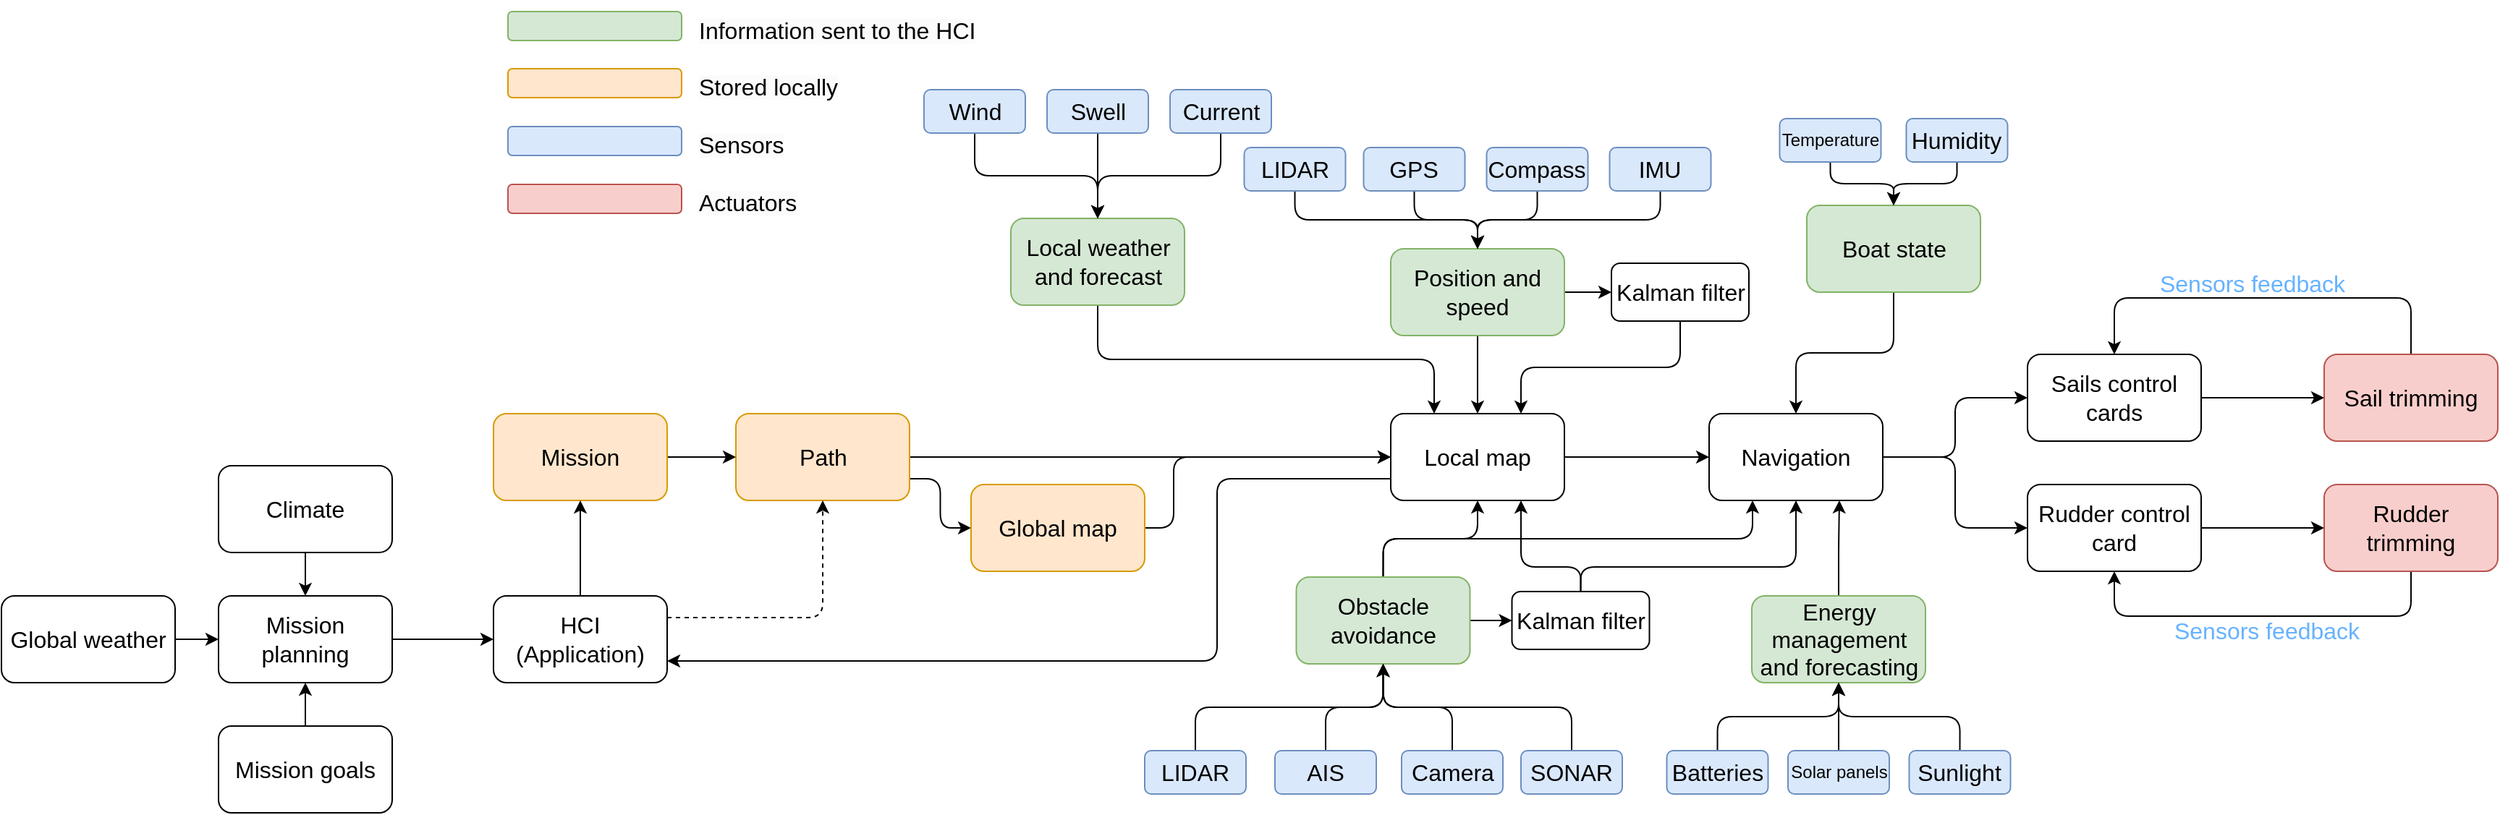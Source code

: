 <mxfile>
    <diagram id="FZB6bkG_kn1x-KdGWdu-" name="Page-1">
        <mxGraphModel dx="1573" dy="265" grid="1" gridSize="10" guides="1" tooltips="1" connect="1" arrows="1" fold="1" page="1" pageScale="1" pageWidth="1169" pageHeight="827" math="0" shadow="0">
            <root>
                <mxCell id="0"/>
                <mxCell id="1" parent="0"/>
                <mxCell id="9" style="edgeStyle=orthogonalEdgeStyle;html=1;exitX=0.5;exitY=0;exitDx=0;exitDy=0;entryX=0.5;entryY=0;entryDx=0;entryDy=0;fontSize=16;" edge="1" parent="1" source="2" target="6">
                    <mxGeometry relative="1" as="geometry">
                        <Array as="points">
                            <mxPoint x="975" y="304"/>
                            <mxPoint x="770" y="304"/>
                        </Array>
                    </mxGeometry>
                </mxCell>
                <mxCell id="12" value="Sensors feedback" style="edgeLabel;html=1;align=center;verticalAlign=middle;resizable=0;points=[];fontColor=#66B2FF;fontSize=16;labelBackgroundColor=none;" vertex="1" connectable="0" parent="9">
                    <mxGeometry x="-0.081" y="5" relative="1" as="geometry">
                        <mxPoint x="-19" y="-15" as="offset"/>
                    </mxGeometry>
                </mxCell>
                <mxCell id="2" value="Sail trimming" style="rounded=1;whiteSpace=wrap;html=1;fillColor=#f8cecc;strokeColor=#b85450;fontSize=16;" vertex="1" parent="1">
                    <mxGeometry x="915" y="343" width="120" height="60" as="geometry"/>
                </mxCell>
                <mxCell id="10" style="edgeStyle=orthogonalEdgeStyle;html=1;exitX=0.5;exitY=1;exitDx=0;exitDy=0;entryX=0.5;entryY=1;entryDx=0;entryDy=0;fontSize=16;" edge="1" parent="1" source="3" target="4">
                    <mxGeometry relative="1" as="geometry">
                        <Array as="points">
                            <mxPoint x="975" y="524"/>
                            <mxPoint x="770" y="524"/>
                        </Array>
                    </mxGeometry>
                </mxCell>
                <mxCell id="13" value="Sensors feedback" style="edgeLabel;html=1;align=center;verticalAlign=middle;resizable=0;points=[];fontColor=#66B2FF;fontSize=16;labelBackgroundColor=none;" vertex="1" connectable="0" parent="10">
                    <mxGeometry x="-0.161" y="-1" relative="1" as="geometry">
                        <mxPoint x="-19" y="11" as="offset"/>
                    </mxGeometry>
                </mxCell>
                <mxCell id="3" value="Rudder trimming" style="rounded=1;whiteSpace=wrap;html=1;fillColor=#f8cecc;strokeColor=#b85450;fontSize=16;" vertex="1" parent="1">
                    <mxGeometry x="915" y="433" width="120" height="60" as="geometry"/>
                </mxCell>
                <mxCell id="5" style="edgeStyle=orthogonalEdgeStyle;html=1;exitX=1;exitY=0.5;exitDx=0;exitDy=0;entryX=0;entryY=0.5;entryDx=0;entryDy=0;fontSize=16;" edge="1" parent="1" source="4" target="3">
                    <mxGeometry relative="1" as="geometry"/>
                </mxCell>
                <mxCell id="4" value="Rudder control card" style="rounded=1;whiteSpace=wrap;html=1;fontSize=16;" vertex="1" parent="1">
                    <mxGeometry x="710" y="433" width="120" height="60" as="geometry"/>
                </mxCell>
                <mxCell id="7" style="edgeStyle=orthogonalEdgeStyle;html=1;exitX=1;exitY=0.5;exitDx=0;exitDy=0;entryX=0;entryY=0.5;entryDx=0;entryDy=0;fontSize=16;" edge="1" parent="1" source="6" target="2">
                    <mxGeometry relative="1" as="geometry"/>
                </mxCell>
                <mxCell id="6" value="Sails control cards" style="rounded=1;whiteSpace=wrap;html=1;fontSize=16;" vertex="1" parent="1">
                    <mxGeometry x="710" y="343" width="120" height="60" as="geometry"/>
                </mxCell>
                <mxCell id="64" style="edgeStyle=orthogonalEdgeStyle;html=1;exitX=0;exitY=0.75;exitDx=0;exitDy=0;entryX=1;entryY=0.75;entryDx=0;entryDy=0;fontSize=16;" edge="1" parent="1" source="14" target="56">
                    <mxGeometry relative="1" as="geometry">
                        <Array as="points">
                            <mxPoint x="150" y="429"/>
                            <mxPoint x="150" y="555"/>
                        </Array>
                    </mxGeometry>
                </mxCell>
                <mxCell id="87" style="edgeStyle=orthogonalEdgeStyle;html=1;exitX=1;exitY=0.5;exitDx=0;exitDy=0;entryX=0;entryY=0.5;entryDx=0;entryDy=0;fontSize=16;" edge="1" parent="1" source="14" target="86">
                    <mxGeometry relative="1" as="geometry"/>
                </mxCell>
                <mxCell id="14" value="Local map" style="rounded=1;whiteSpace=wrap;html=1;fontSize=16;" vertex="1" parent="1">
                    <mxGeometry x="270" y="384" width="120" height="60" as="geometry"/>
                </mxCell>
                <mxCell id="163" style="edgeStyle=orthogonalEdgeStyle;html=1;exitX=1;exitY=0.5;exitDx=0;exitDy=0;entryX=0;entryY=0.5;entryDx=0;entryDy=0;fontColor=#66B2FF;fontSize=16;" edge="1" parent="1" source="17" target="61">
                    <mxGeometry relative="1" as="geometry"/>
                </mxCell>
                <mxCell id="180" style="edgeStyle=orthogonalEdgeStyle;html=1;exitX=0.5;exitY=0;exitDx=0;exitDy=0;entryX=0.5;entryY=1;entryDx=0;entryDy=0;fontColor=#66B2FF;fontSize=16;" edge="1" parent="1" source="17" target="14">
                    <mxGeometry relative="1" as="geometry"/>
                </mxCell>
                <mxCell id="181" style="edgeStyle=orthogonalEdgeStyle;html=1;exitX=0.5;exitY=0;exitDx=0;exitDy=0;entryX=0.25;entryY=1;entryDx=0;entryDy=0;fontColor=#66B2FF;fontSize=16;" edge="1" parent="1" source="17" target="86">
                    <mxGeometry relative="1" as="geometry"/>
                </mxCell>
                <mxCell id="17" value="Obstacle avoidance" style="rounded=1;whiteSpace=wrap;html=1;fillColor=#d5e8d4;strokeColor=#82b366;fontSize=16;" vertex="1" parent="1">
                    <mxGeometry x="204.75" y="497" width="120" height="60" as="geometry"/>
                </mxCell>
                <mxCell id="85" style="edgeStyle=orthogonalEdgeStyle;html=1;exitX=0.5;exitY=1;exitDx=0;exitDy=0;entryX=0.25;entryY=0;entryDx=0;entryDy=0;fontSize=16;" edge="1" parent="1" source="20" target="14">
                    <mxGeometry relative="1" as="geometry"/>
                </mxCell>
                <mxCell id="20" value="Local weather and forecast" style="rounded=1;whiteSpace=wrap;html=1;fillColor=#d5e8d4;strokeColor=#82b366;fontSize=16;" vertex="1" parent="1">
                    <mxGeometry x="7.5" y="249" width="120" height="60" as="geometry"/>
                </mxCell>
                <mxCell id="52" style="edgeStyle=orthogonalEdgeStyle;html=1;exitX=0.5;exitY=1;exitDx=0;exitDy=0;entryX=0.5;entryY=0;entryDx=0;entryDy=0;fontSize=16;" edge="1" parent="1" source="22" target="20">
                    <mxGeometry relative="1" as="geometry"/>
                </mxCell>
                <mxCell id="22" value="Swell" style="rounded=1;whiteSpace=wrap;html=1;fillColor=#dae8fc;strokeColor=#6c8ebf;fontSize=16;" vertex="1" parent="1">
                    <mxGeometry x="32.5" y="160" width="70" height="30" as="geometry"/>
                </mxCell>
                <mxCell id="25" style="edgeStyle=orthogonalEdgeStyle;html=1;exitX=0.5;exitY=1;exitDx=0;exitDy=0;entryX=0.5;entryY=0;entryDx=0;entryDy=0;fontSize=16;" edge="1" parent="1" source="24" target="20">
                    <mxGeometry relative="1" as="geometry"/>
                </mxCell>
                <mxCell id="24" value="Current" style="rounded=1;whiteSpace=wrap;html=1;fillColor=#dae8fc;strokeColor=#6c8ebf;fontSize=16;" vertex="1" parent="1">
                    <mxGeometry x="117.5" y="160" width="70" height="30" as="geometry"/>
                </mxCell>
                <mxCell id="27" style="edgeStyle=orthogonalEdgeStyle;html=1;exitX=0.5;exitY=1;exitDx=0;exitDy=0;entryX=0.5;entryY=0;entryDx=0;entryDy=0;fontSize=16;" edge="1" parent="1" source="26" target="20">
                    <mxGeometry relative="1" as="geometry"/>
                </mxCell>
                <mxCell id="26" value="Wind" style="rounded=1;whiteSpace=wrap;html=1;fillColor=#dae8fc;strokeColor=#6c8ebf;fontSize=16;" vertex="1" parent="1">
                    <mxGeometry x="-52.5" y="160" width="70" height="30" as="geometry"/>
                </mxCell>
                <mxCell id="33" style="edgeStyle=orthogonalEdgeStyle;html=1;exitX=0.5;exitY=0;exitDx=0;exitDy=0;entryX=0.5;entryY=1;entryDx=0;entryDy=0;fontSize=16;" edge="1" parent="1" source="28" target="17">
                    <mxGeometry relative="1" as="geometry">
                        <mxPoint x="138.75" y="587" as="targetPoint"/>
                    </mxGeometry>
                </mxCell>
                <mxCell id="28" value="LIDAR" style="rounded=1;whiteSpace=wrap;html=1;fillColor=#dae8fc;strokeColor=#6c8ebf;fontSize=16;" vertex="1" parent="1">
                    <mxGeometry x="100" y="617" width="70" height="30" as="geometry"/>
                </mxCell>
                <mxCell id="34" style="edgeStyle=orthogonalEdgeStyle;html=1;exitX=0.5;exitY=0;exitDx=0;exitDy=0;entryX=0.5;entryY=1;entryDx=0;entryDy=0;fontSize=16;" edge="1" parent="1" source="29" target="17">
                    <mxGeometry relative="1" as="geometry"/>
                </mxCell>
                <mxCell id="29" value="Camera" style="rounded=1;whiteSpace=wrap;html=1;fillColor=#dae8fc;strokeColor=#6c8ebf;fontSize=16;" vertex="1" parent="1">
                    <mxGeometry x="277.5" y="617" width="70" height="30" as="geometry"/>
                </mxCell>
                <mxCell id="32" style="edgeStyle=orthogonalEdgeStyle;html=1;exitX=0.5;exitY=0;exitDx=0;exitDy=0;entryX=0.5;entryY=1;entryDx=0;entryDy=0;fontSize=16;" edge="1" parent="1" source="30" target="17">
                    <mxGeometry relative="1" as="geometry"/>
                </mxCell>
                <mxCell id="30" value="AIS" style="rounded=1;whiteSpace=wrap;html=1;fillColor=#dae8fc;strokeColor=#6c8ebf;fontSize=16;" vertex="1" parent="1">
                    <mxGeometry x="190" y="617" width="70" height="30" as="geometry"/>
                </mxCell>
                <mxCell id="35" style="edgeStyle=orthogonalEdgeStyle;html=1;exitX=0.5;exitY=0;exitDx=0;exitDy=0;entryX=0.5;entryY=1;entryDx=0;entryDy=0;fontSize=16;" edge="1" parent="1" source="31" target="17">
                    <mxGeometry relative="1" as="geometry">
                        <mxPoint x="138.75" y="587" as="targetPoint"/>
                    </mxGeometry>
                </mxCell>
                <mxCell id="31" value="SONAR" style="rounded=1;whiteSpace=wrap;html=1;fillColor=#dae8fc;strokeColor=#6c8ebf;fontSize=16;" vertex="1" parent="1">
                    <mxGeometry x="360" y="617" width="70" height="30" as="geometry"/>
                </mxCell>
                <mxCell id="143" style="edgeStyle=orthogonalEdgeStyle;html=1;exitX=1;exitY=0.5;exitDx=0;exitDy=0;entryX=0;entryY=0.5;entryDx=0;entryDy=0;fontSize=16;" edge="1" parent="1" source="46" target="14">
                    <mxGeometry relative="1" as="geometry"/>
                </mxCell>
                <mxCell id="144" style="edgeStyle=orthogonalEdgeStyle;html=1;exitX=1;exitY=0.75;exitDx=0;exitDy=0;entryX=0;entryY=0.5;entryDx=0;entryDy=0;fontSize=16;" edge="1" parent="1" source="46" target="135">
                    <mxGeometry relative="1" as="geometry"/>
                </mxCell>
                <mxCell id="46" value="Path" style="rounded=1;whiteSpace=wrap;html=1;fillColor=#ffe6cc;strokeColor=#d79b00;fontSize=16;" vertex="1" parent="1">
                    <mxGeometry x="-182.5" y="384" width="120" height="60" as="geometry"/>
                </mxCell>
                <mxCell id="55" value="" style="edgeStyle=orthogonalEdgeStyle;html=1;fontSize=16;" edge="1" parent="1" source="53" target="46">
                    <mxGeometry relative="1" as="geometry"/>
                </mxCell>
                <mxCell id="53" value="Mission" style="rounded=1;whiteSpace=wrap;html=1;fillColor=#ffe6cc;strokeColor=#d79b00;fontSize=16;" vertex="1" parent="1">
                    <mxGeometry x="-350" y="384" width="120" height="60" as="geometry"/>
                </mxCell>
                <mxCell id="57" value="" style="edgeStyle=orthogonalEdgeStyle;html=1;fontSize=16;" edge="1" parent="1" source="56" target="53">
                    <mxGeometry relative="1" as="geometry"/>
                </mxCell>
                <mxCell id="58" style="edgeStyle=orthogonalEdgeStyle;html=1;exitX=1;exitY=0.25;exitDx=0;exitDy=0;entryX=0.5;entryY=1;entryDx=0;entryDy=0;dashed=1;fontSize=16;" edge="1" parent="1" source="56" target="46">
                    <mxGeometry relative="1" as="geometry"/>
                </mxCell>
                <mxCell id="56" value="HCI (Application)" style="rounded=1;whiteSpace=wrap;html=1;fontSize=16;" vertex="1" parent="1">
                    <mxGeometry x="-350" y="510" width="120" height="60" as="geometry"/>
                </mxCell>
                <mxCell id="179" style="edgeStyle=orthogonalEdgeStyle;html=1;exitX=0.5;exitY=0;exitDx=0;exitDy=0;entryX=0.75;entryY=1;entryDx=0;entryDy=0;fontColor=#66B2FF;fontSize=16;" edge="1" parent="1" source="61" target="14">
                    <mxGeometry relative="1" as="geometry">
                        <Array as="points">
                            <mxPoint x="401" y="490"/>
                            <mxPoint x="360" y="490"/>
                        </Array>
                    </mxGeometry>
                </mxCell>
                <mxCell id="182" style="edgeStyle=orthogonalEdgeStyle;html=1;exitX=0.5;exitY=0;exitDx=0;exitDy=0;entryX=0.5;entryY=1;entryDx=0;entryDy=0;fontColor=#66B2FF;fontSize=16;" edge="1" parent="1" source="61" target="86">
                    <mxGeometry relative="1" as="geometry">
                        <Array as="points">
                            <mxPoint x="401" y="490"/>
                            <mxPoint x="550" y="490"/>
                        </Array>
                    </mxGeometry>
                </mxCell>
                <mxCell id="61" value="Kalman filter" style="rounded=1;whiteSpace=wrap;html=1;fontSize=16;" vertex="1" parent="1">
                    <mxGeometry x="353.75" y="507" width="95" height="40" as="geometry"/>
                </mxCell>
                <mxCell id="80" style="edgeStyle=orthogonalEdgeStyle;html=1;exitX=1;exitY=0.5;exitDx=0;exitDy=0;entryX=0;entryY=0.5;entryDx=0;entryDy=0;fontSize=16;" edge="1" parent="1" source="65" target="76">
                    <mxGeometry relative="1" as="geometry"/>
                </mxCell>
                <mxCell id="109" style="edgeStyle=orthogonalEdgeStyle;html=1;exitX=0.5;exitY=1;exitDx=0;exitDy=0;entryX=0.5;entryY=0;entryDx=0;entryDy=0;fontSize=16;" edge="1" parent="1" source="65" target="14">
                    <mxGeometry relative="1" as="geometry"/>
                </mxCell>
                <mxCell id="65" value="Position and speed" style="rounded=1;whiteSpace=wrap;html=1;fillColor=#d5e8d4;strokeColor=#82b366;fontSize=16;" vertex="1" parent="1">
                    <mxGeometry x="270" y="270" width="120" height="60" as="geometry"/>
                </mxCell>
                <mxCell id="110" style="edgeStyle=orthogonalEdgeStyle;html=1;exitX=0.5;exitY=1;exitDx=0;exitDy=0;entryX=0.5;entryY=0;entryDx=0;entryDy=0;fontSize=16;" edge="1" parent="1" source="67" target="65">
                    <mxGeometry relative="1" as="geometry"/>
                </mxCell>
                <mxCell id="67" value="LIDAR" style="rounded=1;whiteSpace=wrap;html=1;fillColor=#dae8fc;strokeColor=#6c8ebf;fontSize=16;" vertex="1" parent="1">
                    <mxGeometry x="168.75" y="200" width="70" height="30" as="geometry"/>
                </mxCell>
                <mxCell id="111" style="edgeStyle=orthogonalEdgeStyle;html=1;exitX=0.5;exitY=1;exitDx=0;exitDy=0;entryX=0.5;entryY=0;entryDx=0;entryDy=0;fontSize=16;" edge="1" parent="1" source="68" target="65">
                    <mxGeometry relative="1" as="geometry"/>
                </mxCell>
                <mxCell id="68" value="GPS" style="rounded=1;whiteSpace=wrap;html=1;fillColor=#dae8fc;strokeColor=#6c8ebf;fontSize=16;" vertex="1" parent="1">
                    <mxGeometry x="251.25" y="200" width="70" height="30" as="geometry"/>
                </mxCell>
                <mxCell id="112" style="edgeStyle=orthogonalEdgeStyle;html=1;exitX=0.5;exitY=1;exitDx=0;exitDy=0;entryX=0.5;entryY=0;entryDx=0;entryDy=0;fontSize=16;" edge="1" parent="1" source="69" target="65">
                    <mxGeometry relative="1" as="geometry"/>
                </mxCell>
                <mxCell id="69" value="Compass" style="rounded=1;whiteSpace=wrap;html=1;fillColor=#dae8fc;strokeColor=#6c8ebf;fontSize=16;" vertex="1" parent="1">
                    <mxGeometry x="336.25" y="200" width="70" height="30" as="geometry"/>
                </mxCell>
                <mxCell id="114" style="edgeStyle=orthogonalEdgeStyle;html=1;exitX=0.5;exitY=1;exitDx=0;exitDy=0;entryX=0.5;entryY=0;entryDx=0;entryDy=0;fontSize=16;" edge="1" parent="1" source="70" target="65">
                    <mxGeometry relative="1" as="geometry"/>
                </mxCell>
                <mxCell id="70" value="IMU" style="rounded=1;whiteSpace=wrap;html=1;fillColor=#dae8fc;strokeColor=#6c8ebf;fontSize=16;" vertex="1" parent="1">
                    <mxGeometry x="421.25" y="200" width="70" height="30" as="geometry"/>
                </mxCell>
                <mxCell id="108" style="edgeStyle=orthogonalEdgeStyle;html=1;exitX=0.5;exitY=1;exitDx=0;exitDy=0;entryX=0.75;entryY=0;entryDx=0;entryDy=0;fontSize=16;" edge="1" parent="1" source="76" target="14">
                    <mxGeometry relative="1" as="geometry"/>
                </mxCell>
                <mxCell id="76" value="Kalman filter" style="rounded=1;whiteSpace=wrap;html=1;fontSize=16;" vertex="1" parent="1">
                    <mxGeometry x="422.5" y="280" width="95" height="40" as="geometry"/>
                </mxCell>
                <mxCell id="88" style="edgeStyle=orthogonalEdgeStyle;html=1;exitX=1;exitY=0.5;exitDx=0;exitDy=0;entryX=0;entryY=0.5;entryDx=0;entryDy=0;fontSize=16;" edge="1" parent="1" source="86" target="6">
                    <mxGeometry relative="1" as="geometry"/>
                </mxCell>
                <mxCell id="89" style="edgeStyle=orthogonalEdgeStyle;html=1;exitX=1;exitY=0.5;exitDx=0;exitDy=0;entryX=0;entryY=0.5;entryDx=0;entryDy=0;fontSize=16;" edge="1" parent="1" source="86" target="4">
                    <mxGeometry relative="1" as="geometry"/>
                </mxCell>
                <mxCell id="86" value="Navigation" style="rounded=1;whiteSpace=wrap;html=1;fontSize=16;" vertex="1" parent="1">
                    <mxGeometry x="490" y="384" width="120" height="60" as="geometry"/>
                </mxCell>
                <mxCell id="171" style="edgeStyle=orthogonalEdgeStyle;html=1;exitX=0.5;exitY=0;exitDx=0;exitDy=0;entryX=0.75;entryY=1;entryDx=0;entryDy=0;fontColor=#66B2FF;fontSize=16;" edge="1" parent="1" source="91" target="86">
                    <mxGeometry relative="1" as="geometry"/>
                </mxCell>
                <mxCell id="91" value="Energy management and forecasting" style="rounded=1;whiteSpace=wrap;html=1;fillColor=#d5e8d4;strokeColor=#82b366;fontSize=16;" vertex="1" parent="1">
                    <mxGeometry x="519.5" y="510" width="120" height="60" as="geometry"/>
                </mxCell>
                <mxCell id="126" style="edgeStyle=orthogonalEdgeStyle;html=1;exitX=0.5;exitY=0;exitDx=0;exitDy=0;entryX=0.5;entryY=1;entryDx=0;entryDy=0;fontSize=16;" edge="1" parent="1" source="93" target="91">
                    <mxGeometry relative="1" as="geometry"/>
                </mxCell>
                <mxCell id="93" value="Solar panels" style="rounded=1;whiteSpace=wrap;html=1;fillColor=#dae8fc;strokeColor=#6c8ebf;fontSize=12;" vertex="1" parent="1">
                    <mxGeometry x="544.5" y="617" width="70" height="30" as="geometry"/>
                </mxCell>
                <mxCell id="98" style="edgeStyle=orthogonalEdgeStyle;html=1;exitX=0.5;exitY=0;exitDx=0;exitDy=0;entryX=0.5;entryY=1;entryDx=0;entryDy=0;fontSize=16;" edge="1" parent="1" source="95" target="91">
                    <mxGeometry relative="1" as="geometry"/>
                </mxCell>
                <mxCell id="95" value="Batteries" style="rounded=1;whiteSpace=wrap;html=1;fillColor=#dae8fc;strokeColor=#6c8ebf;fontSize=16;" vertex="1" parent="1">
                    <mxGeometry x="460.75" y="617" width="70" height="30" as="geometry"/>
                </mxCell>
                <mxCell id="115" style="edgeStyle=orthogonalEdgeStyle;html=1;exitX=0.5;exitY=1;exitDx=0;exitDy=0;entryX=0.5;entryY=0;entryDx=0;entryDy=0;fontSize=16;" edge="1" parent="1" source="107" target="86">
                    <mxGeometry relative="1" as="geometry"/>
                </mxCell>
                <mxCell id="107" value="Boat state" style="rounded=1;whiteSpace=wrap;html=1;fillColor=#d5e8d4;strokeColor=#82b366;fontSize=16;" vertex="1" parent="1">
                    <mxGeometry x="557.5" y="240" width="120" height="60" as="geometry"/>
                </mxCell>
                <mxCell id="118" style="edgeStyle=orthogonalEdgeStyle;html=1;exitX=0.5;exitY=1;exitDx=0;exitDy=0;entryX=0.5;entryY=0;entryDx=0;entryDy=0;fontSize=16;" edge="1" parent="1" source="116" target="107">
                    <mxGeometry relative="1" as="geometry"/>
                </mxCell>
                <mxCell id="116" value="Temperature" style="rounded=1;fillColor=#dae8fc;strokeColor=#6c8ebf;fontSize=12;html=1;whiteSpace=wrap;" vertex="1" parent="1">
                    <mxGeometry x="538.75" y="180" width="70" height="30" as="geometry"/>
                </mxCell>
                <mxCell id="119" style="edgeStyle=orthogonalEdgeStyle;html=1;exitX=0.5;exitY=1;exitDx=0;exitDy=0;entryX=0.5;entryY=0;entryDx=0;entryDy=0;fontSize=16;" edge="1" parent="1" source="117" target="107">
                    <mxGeometry relative="1" as="geometry"/>
                </mxCell>
                <mxCell id="117" value="Humidity" style="rounded=1;whiteSpace=wrap;html=1;fillColor=#dae8fc;strokeColor=#6c8ebf;fontSize=16;" vertex="1" parent="1">
                    <mxGeometry x="626.25" y="180" width="70" height="30" as="geometry"/>
                </mxCell>
                <mxCell id="125" style="edgeStyle=orthogonalEdgeStyle;html=1;exitX=0.5;exitY=0;exitDx=0;exitDy=0;entryX=0.5;entryY=1;entryDx=0;entryDy=0;fontSize=16;" edge="1" parent="1" source="124" target="91">
                    <mxGeometry relative="1" as="geometry"/>
                </mxCell>
                <mxCell id="124" value="Sunlight" style="rounded=1;whiteSpace=wrap;html=1;fillColor=#dae8fc;strokeColor=#6c8ebf;fontSize=16;" vertex="1" parent="1">
                    <mxGeometry x="628.25" y="617" width="70" height="30" as="geometry"/>
                </mxCell>
                <mxCell id="128" style="edgeStyle=orthogonalEdgeStyle;html=1;exitX=1;exitY=0.5;exitDx=0;exitDy=0;entryX=0;entryY=0.5;entryDx=0;entryDy=0;fontSize=16;" edge="1" parent="1" source="127" target="56">
                    <mxGeometry relative="1" as="geometry"/>
                </mxCell>
                <mxCell id="127" value="Mission planning" style="rounded=1;whiteSpace=wrap;html=1;fontSize=16;" vertex="1" parent="1">
                    <mxGeometry x="-540" y="510" width="120" height="60" as="geometry"/>
                </mxCell>
                <mxCell id="130" style="edgeStyle=orthogonalEdgeStyle;html=1;exitX=0.5;exitY=1;exitDx=0;exitDy=0;entryX=0.5;entryY=0;entryDx=0;entryDy=0;fontSize=16;" edge="1" parent="1" source="129" target="127">
                    <mxGeometry relative="1" as="geometry"/>
                </mxCell>
                <mxCell id="129" value="Climate" style="rounded=1;whiteSpace=wrap;html=1;fontSize=16;" vertex="1" parent="1">
                    <mxGeometry x="-540" y="420" width="120" height="60" as="geometry"/>
                </mxCell>
                <mxCell id="132" style="edgeStyle=orthogonalEdgeStyle;html=1;exitX=1;exitY=0.5;exitDx=0;exitDy=0;entryX=0;entryY=0.5;entryDx=0;entryDy=0;fontSize=16;" edge="1" parent="1" source="131" target="127">
                    <mxGeometry relative="1" as="geometry"/>
                </mxCell>
                <mxCell id="131" value="Global weather" style="rounded=1;whiteSpace=wrap;html=1;fontSize=16;" vertex="1" parent="1">
                    <mxGeometry x="-690" y="510" width="120" height="60" as="geometry"/>
                </mxCell>
                <mxCell id="134" style="edgeStyle=orthogonalEdgeStyle;html=1;exitX=0.5;exitY=0;exitDx=0;exitDy=0;entryX=0.5;entryY=1;entryDx=0;entryDy=0;fontSize=16;" edge="1" parent="1" source="133" target="127">
                    <mxGeometry relative="1" as="geometry"/>
                </mxCell>
                <mxCell id="133" value="Mission goals" style="rounded=1;whiteSpace=wrap;html=1;fontSize=16;" vertex="1" parent="1">
                    <mxGeometry x="-540" y="600" width="120" height="60" as="geometry"/>
                </mxCell>
                <mxCell id="145" style="edgeStyle=orthogonalEdgeStyle;html=1;exitX=1;exitY=0.5;exitDx=0;exitDy=0;entryX=0;entryY=0.5;entryDx=0;entryDy=0;fontSize=16;" edge="1" parent="1" source="135" target="14">
                    <mxGeometry relative="1" as="geometry">
                        <Array as="points">
                            <mxPoint x="120" y="463"/>
                            <mxPoint x="120" y="414"/>
                        </Array>
                    </mxGeometry>
                </mxCell>
                <mxCell id="135" value="Global map" style="rounded=1;whiteSpace=wrap;html=1;fillColor=#ffe6cc;strokeColor=#d79b00;fontSize=16;" vertex="1" parent="1">
                    <mxGeometry x="-20" y="433" width="120" height="60" as="geometry"/>
                </mxCell>
                <mxCell id="146" value="" style="rounded=1;whiteSpace=wrap;html=1;fillColor=#d5e8d4;strokeColor=#82b366;fontSize=16;" vertex="1" parent="1">
                    <mxGeometry x="-340" y="106" width="120" height="20" as="geometry"/>
                </mxCell>
                <mxCell id="147" value="&lt;span style=&quot;color: rgb(0, 0, 0); font-family: Helvetica; font-size: 16px; font-style: normal; font-variant-ligatures: normal; font-variant-caps: normal; font-weight: 400; letter-spacing: normal; orphans: 2; text-indent: 0px; text-transform: none; widows: 2; word-spacing: 0px; -webkit-text-stroke-width: 0px; background-color: rgb(251, 251, 251); text-decoration-thickness: initial; text-decoration-style: initial; text-decoration-color: initial; float: none; display: inline !important;&quot;&gt;Information sent to the HCI&lt;/span&gt;" style="text;whiteSpace=wrap;html=1;align=left;verticalAlign=middle;fontSize=16;" vertex="1" parent="1">
                    <mxGeometry x="-210" y="98.5" width="210" height="40" as="geometry"/>
                </mxCell>
                <mxCell id="151" value="&lt;span style=&quot;color: rgb(0, 0, 0); font-family: Helvetica; font-size: 16px; font-style: normal; font-variant-ligatures: normal; font-variant-caps: normal; font-weight: 400; letter-spacing: normal; orphans: 2; text-indent: 0px; text-transform: none; widows: 2; word-spacing: 0px; -webkit-text-stroke-width: 0px; background-color: rgb(251, 251, 251); text-decoration-thickness: initial; text-decoration-style: initial; text-decoration-color: initial; float: none; display: inline !important;&quot;&gt;Stored locally&lt;/span&gt;" style="text;whiteSpace=wrap;html=1;align=left;verticalAlign=top;fontSize=16;" vertex="1" parent="1">
                    <mxGeometry x="-210" y="142" width="110" height="27" as="geometry"/>
                </mxCell>
                <mxCell id="152" value="" style="rounded=1;whiteSpace=wrap;html=1;fillColor=#ffe6cc;strokeColor=#d79b00;fontSize=16;" vertex="1" parent="1">
                    <mxGeometry x="-340" y="145.5" width="120" height="20" as="geometry"/>
                </mxCell>
                <mxCell id="154" value="" style="rounded=1;whiteSpace=wrap;html=1;fillColor=#dae8fc;strokeColor=#6c8ebf;fontSize=16;" vertex="1" parent="1">
                    <mxGeometry x="-340" y="185.5" width="120" height="20" as="geometry"/>
                </mxCell>
                <mxCell id="155" value="&lt;span style=&quot;color: rgb(0, 0, 0); font-family: Helvetica; font-size: 16px; font-style: normal; font-variant-ligatures: normal; font-variant-caps: normal; font-weight: 400; letter-spacing: normal; orphans: 2; text-indent: 0px; text-transform: none; widows: 2; word-spacing: 0px; -webkit-text-stroke-width: 0px; background-color: rgb(251, 251, 251); text-decoration-thickness: initial; text-decoration-style: initial; text-decoration-color: initial; float: none; display: inline !important;&quot;&gt;Sensors&lt;/span&gt;" style="text;whiteSpace=wrap;html=1;align=left;verticalAlign=top;fontSize=16;" vertex="1" parent="1">
                    <mxGeometry x="-210" y="182" width="110" height="27" as="geometry"/>
                </mxCell>
                <mxCell id="156" value="" style="rounded=1;whiteSpace=wrap;html=1;fillColor=#f8cecc;strokeColor=#b85450;fontSize=16;" vertex="1" parent="1">
                    <mxGeometry x="-340" y="225.5" width="120" height="20" as="geometry"/>
                </mxCell>
                <mxCell id="157" value="&lt;span style=&quot;color: rgb(0, 0, 0); font-family: Helvetica; font-size: 16px; font-style: normal; font-variant-ligatures: normal; font-variant-caps: normal; font-weight: 400; letter-spacing: normal; orphans: 2; text-indent: 0px; text-transform: none; widows: 2; word-spacing: 0px; -webkit-text-stroke-width: 0px; background-color: rgb(251, 251, 251); text-decoration-thickness: initial; text-decoration-style: initial; text-decoration-color: initial; float: none; display: inline !important;&quot;&gt;Actuators&lt;/span&gt;" style="text;whiteSpace=wrap;html=1;align=left;verticalAlign=top;fontSize=16;" vertex="1" parent="1">
                    <mxGeometry x="-210" y="222" width="110" height="27" as="geometry"/>
                </mxCell>
            </root>
        </mxGraphModel>
    </diagram>
</mxfile>